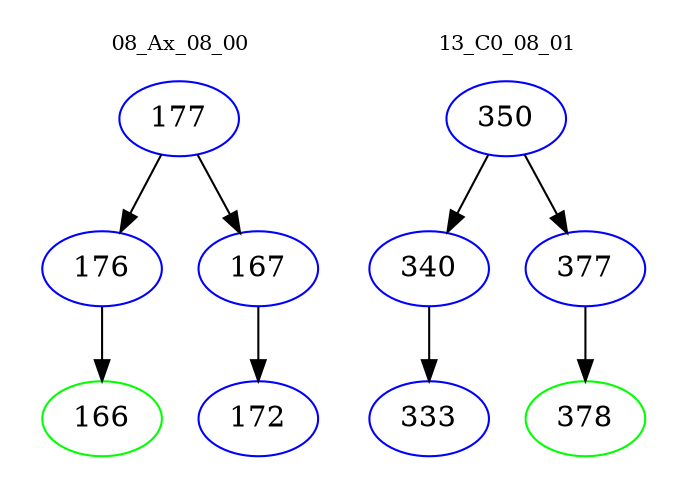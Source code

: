 digraph{
subgraph cluster_0 {
color = white
label = "08_Ax_08_00";
fontsize=10;
T0_177 [label="177", color="blue"]
T0_177 -> T0_176 [color="black"]
T0_176 [label="176", color="blue"]
T0_176 -> T0_166 [color="black"]
T0_166 [label="166", color="green"]
T0_177 -> T0_167 [color="black"]
T0_167 [label="167", color="blue"]
T0_167 -> T0_172 [color="black"]
T0_172 [label="172", color="blue"]
}
subgraph cluster_1 {
color = white
label = "13_C0_08_01";
fontsize=10;
T1_350 [label="350", color="blue"]
T1_350 -> T1_340 [color="black"]
T1_340 [label="340", color="blue"]
T1_340 -> T1_333 [color="black"]
T1_333 [label="333", color="blue"]
T1_350 -> T1_377 [color="black"]
T1_377 [label="377", color="blue"]
T1_377 -> T1_378 [color="black"]
T1_378 [label="378", color="green"]
}
}
